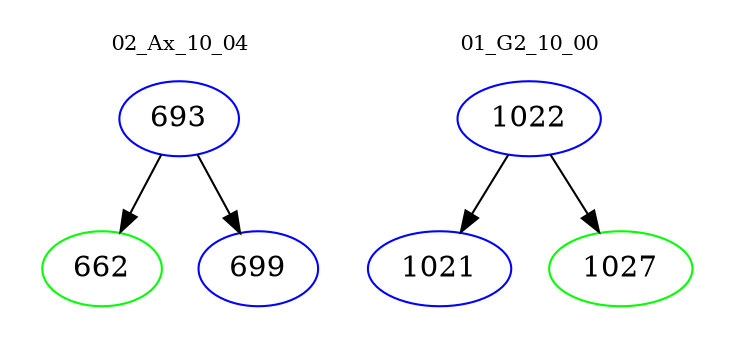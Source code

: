 digraph{
subgraph cluster_0 {
color = white
label = "02_Ax_10_04";
fontsize=10;
T0_693 [label="693", color="blue"]
T0_693 -> T0_662 [color="black"]
T0_662 [label="662", color="green"]
T0_693 -> T0_699 [color="black"]
T0_699 [label="699", color="blue"]
}
subgraph cluster_1 {
color = white
label = "01_G2_10_00";
fontsize=10;
T1_1022 [label="1022", color="blue"]
T1_1022 -> T1_1021 [color="black"]
T1_1021 [label="1021", color="blue"]
T1_1022 -> T1_1027 [color="black"]
T1_1027 [label="1027", color="green"]
}
}
